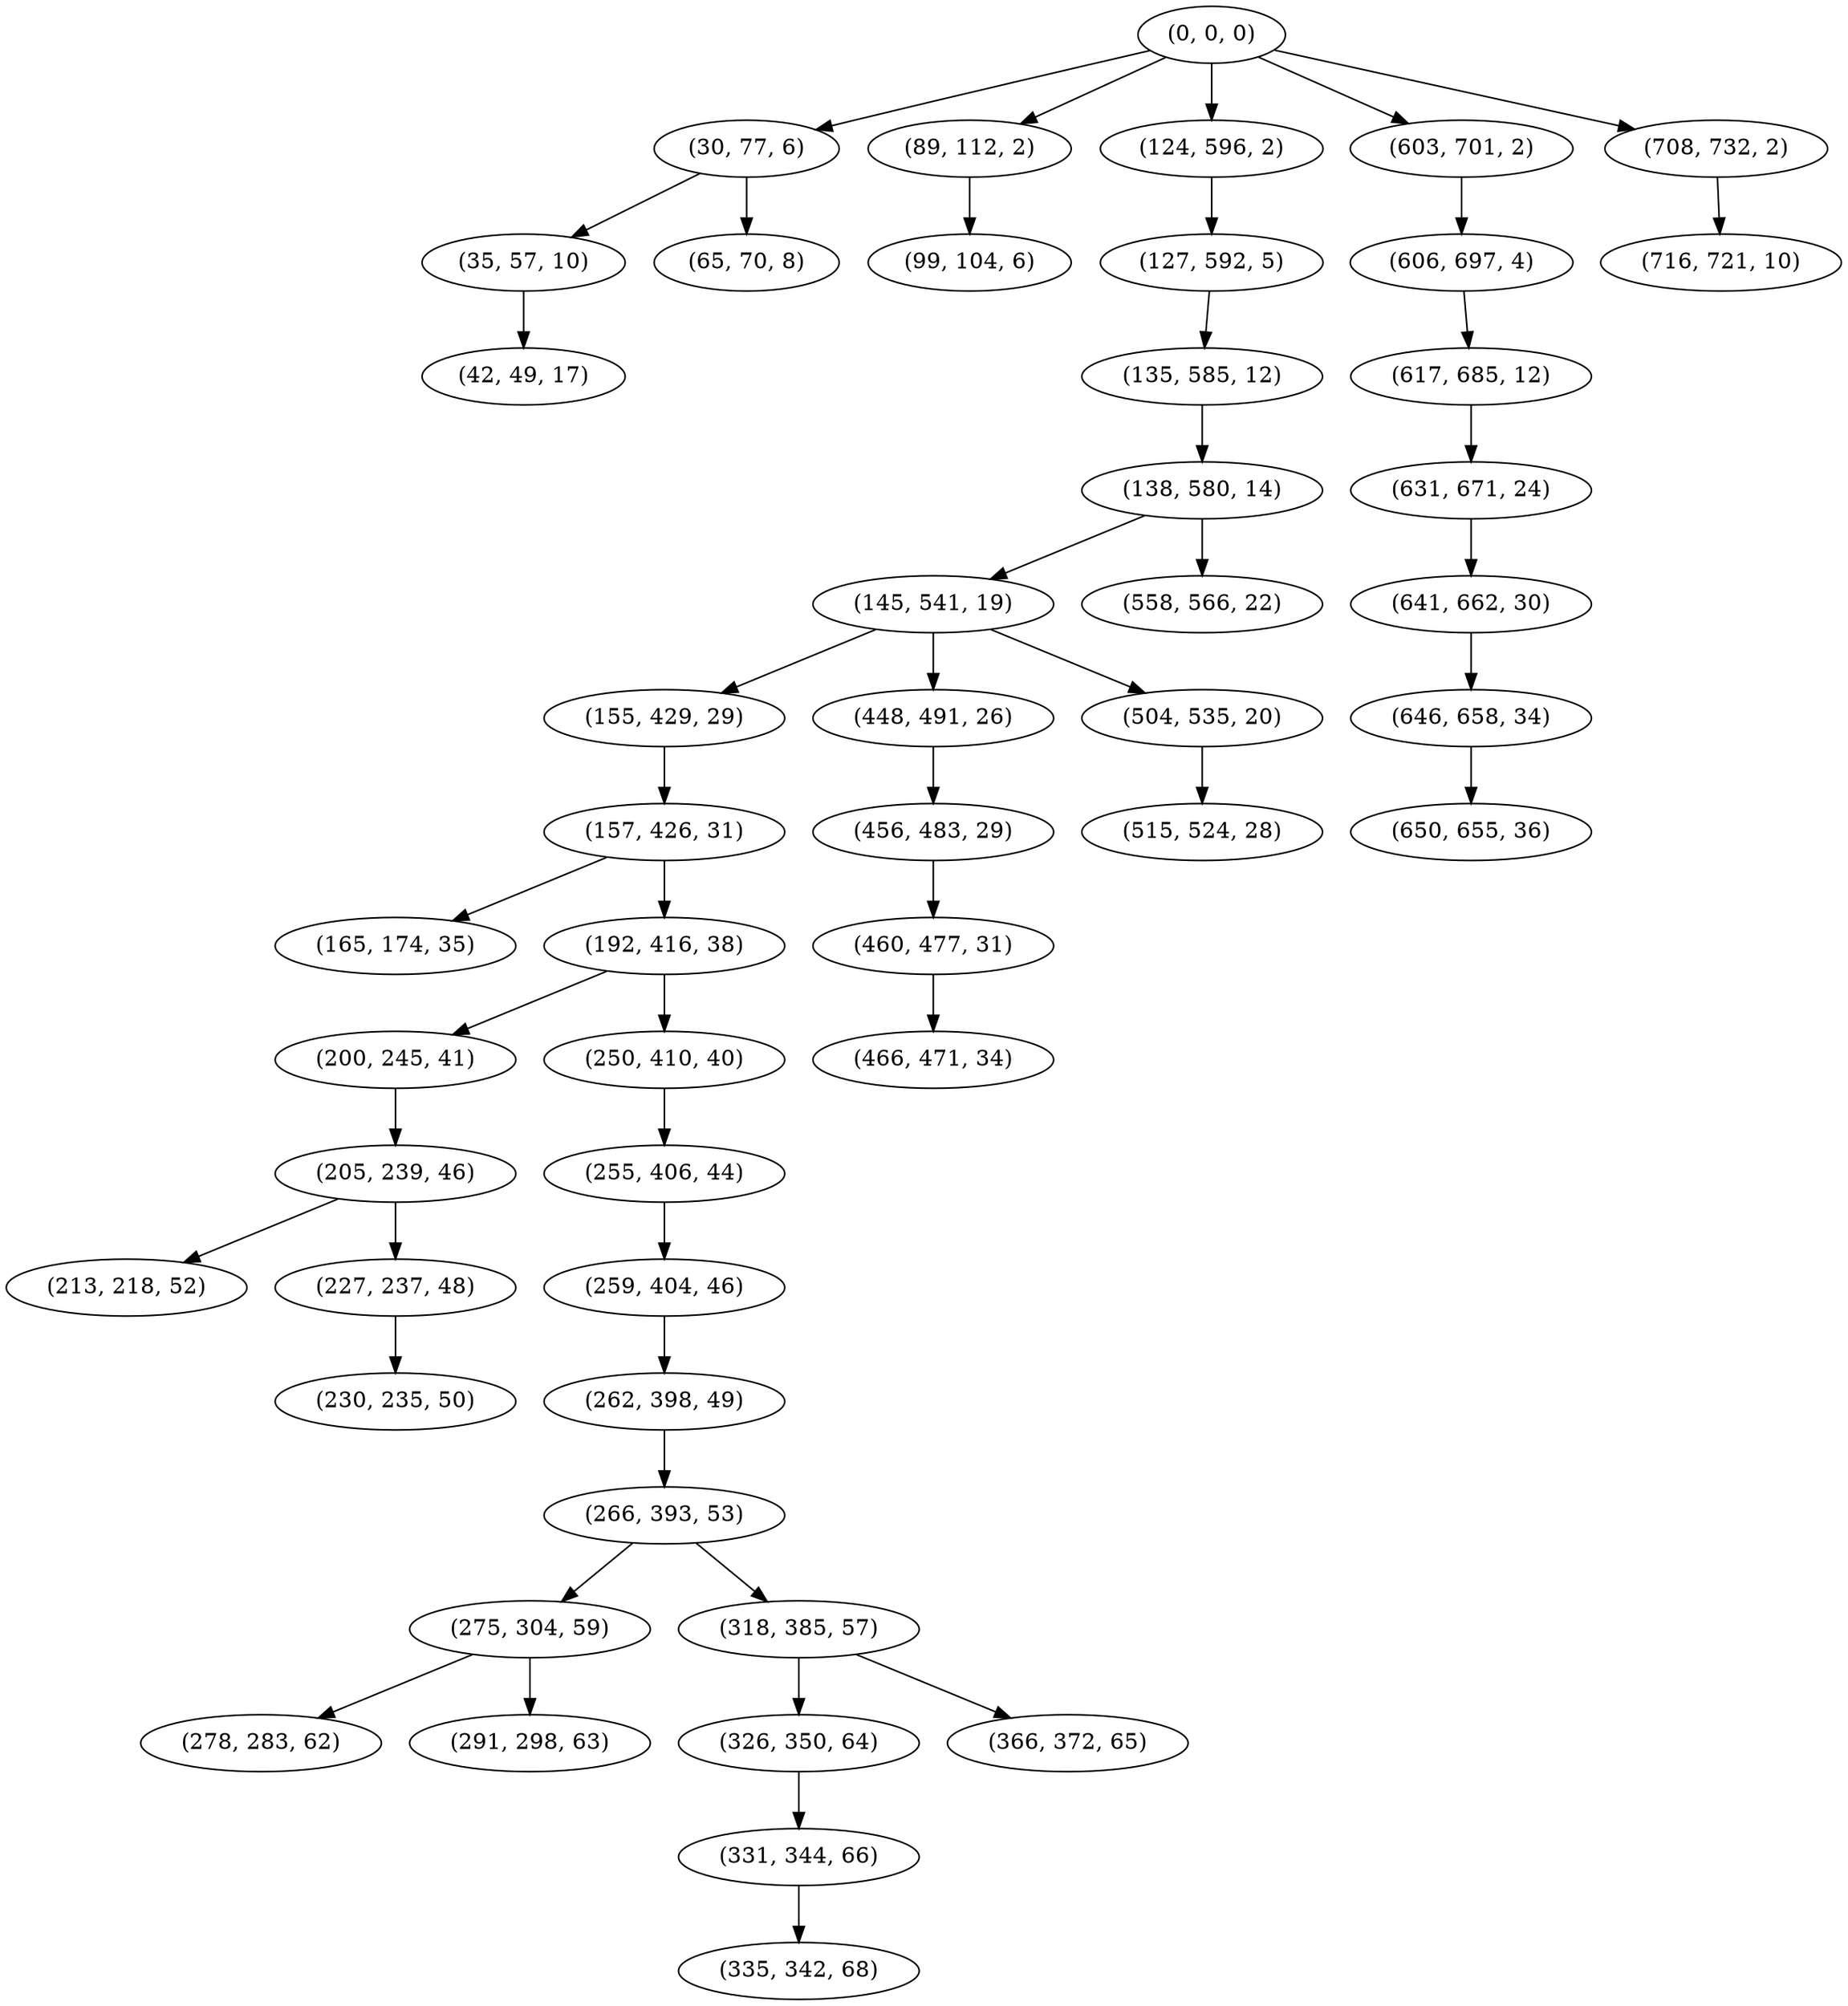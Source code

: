 digraph tree {
    "(0, 0, 0)";
    "(30, 77, 6)";
    "(35, 57, 10)";
    "(42, 49, 17)";
    "(65, 70, 8)";
    "(89, 112, 2)";
    "(99, 104, 6)";
    "(124, 596, 2)";
    "(127, 592, 5)";
    "(135, 585, 12)";
    "(138, 580, 14)";
    "(145, 541, 19)";
    "(155, 429, 29)";
    "(157, 426, 31)";
    "(165, 174, 35)";
    "(192, 416, 38)";
    "(200, 245, 41)";
    "(205, 239, 46)";
    "(213, 218, 52)";
    "(227, 237, 48)";
    "(230, 235, 50)";
    "(250, 410, 40)";
    "(255, 406, 44)";
    "(259, 404, 46)";
    "(262, 398, 49)";
    "(266, 393, 53)";
    "(275, 304, 59)";
    "(278, 283, 62)";
    "(291, 298, 63)";
    "(318, 385, 57)";
    "(326, 350, 64)";
    "(331, 344, 66)";
    "(335, 342, 68)";
    "(366, 372, 65)";
    "(448, 491, 26)";
    "(456, 483, 29)";
    "(460, 477, 31)";
    "(466, 471, 34)";
    "(504, 535, 20)";
    "(515, 524, 28)";
    "(558, 566, 22)";
    "(603, 701, 2)";
    "(606, 697, 4)";
    "(617, 685, 12)";
    "(631, 671, 24)";
    "(641, 662, 30)";
    "(646, 658, 34)";
    "(650, 655, 36)";
    "(708, 732, 2)";
    "(716, 721, 10)";
    "(0, 0, 0)" -> "(30, 77, 6)";
    "(0, 0, 0)" -> "(89, 112, 2)";
    "(0, 0, 0)" -> "(124, 596, 2)";
    "(0, 0, 0)" -> "(603, 701, 2)";
    "(0, 0, 0)" -> "(708, 732, 2)";
    "(30, 77, 6)" -> "(35, 57, 10)";
    "(30, 77, 6)" -> "(65, 70, 8)";
    "(35, 57, 10)" -> "(42, 49, 17)";
    "(89, 112, 2)" -> "(99, 104, 6)";
    "(124, 596, 2)" -> "(127, 592, 5)";
    "(127, 592, 5)" -> "(135, 585, 12)";
    "(135, 585, 12)" -> "(138, 580, 14)";
    "(138, 580, 14)" -> "(145, 541, 19)";
    "(138, 580, 14)" -> "(558, 566, 22)";
    "(145, 541, 19)" -> "(155, 429, 29)";
    "(145, 541, 19)" -> "(448, 491, 26)";
    "(145, 541, 19)" -> "(504, 535, 20)";
    "(155, 429, 29)" -> "(157, 426, 31)";
    "(157, 426, 31)" -> "(165, 174, 35)";
    "(157, 426, 31)" -> "(192, 416, 38)";
    "(192, 416, 38)" -> "(200, 245, 41)";
    "(192, 416, 38)" -> "(250, 410, 40)";
    "(200, 245, 41)" -> "(205, 239, 46)";
    "(205, 239, 46)" -> "(213, 218, 52)";
    "(205, 239, 46)" -> "(227, 237, 48)";
    "(227, 237, 48)" -> "(230, 235, 50)";
    "(250, 410, 40)" -> "(255, 406, 44)";
    "(255, 406, 44)" -> "(259, 404, 46)";
    "(259, 404, 46)" -> "(262, 398, 49)";
    "(262, 398, 49)" -> "(266, 393, 53)";
    "(266, 393, 53)" -> "(275, 304, 59)";
    "(266, 393, 53)" -> "(318, 385, 57)";
    "(275, 304, 59)" -> "(278, 283, 62)";
    "(275, 304, 59)" -> "(291, 298, 63)";
    "(318, 385, 57)" -> "(326, 350, 64)";
    "(318, 385, 57)" -> "(366, 372, 65)";
    "(326, 350, 64)" -> "(331, 344, 66)";
    "(331, 344, 66)" -> "(335, 342, 68)";
    "(448, 491, 26)" -> "(456, 483, 29)";
    "(456, 483, 29)" -> "(460, 477, 31)";
    "(460, 477, 31)" -> "(466, 471, 34)";
    "(504, 535, 20)" -> "(515, 524, 28)";
    "(603, 701, 2)" -> "(606, 697, 4)";
    "(606, 697, 4)" -> "(617, 685, 12)";
    "(617, 685, 12)" -> "(631, 671, 24)";
    "(631, 671, 24)" -> "(641, 662, 30)";
    "(641, 662, 30)" -> "(646, 658, 34)";
    "(646, 658, 34)" -> "(650, 655, 36)";
    "(708, 732, 2)" -> "(716, 721, 10)";
}
